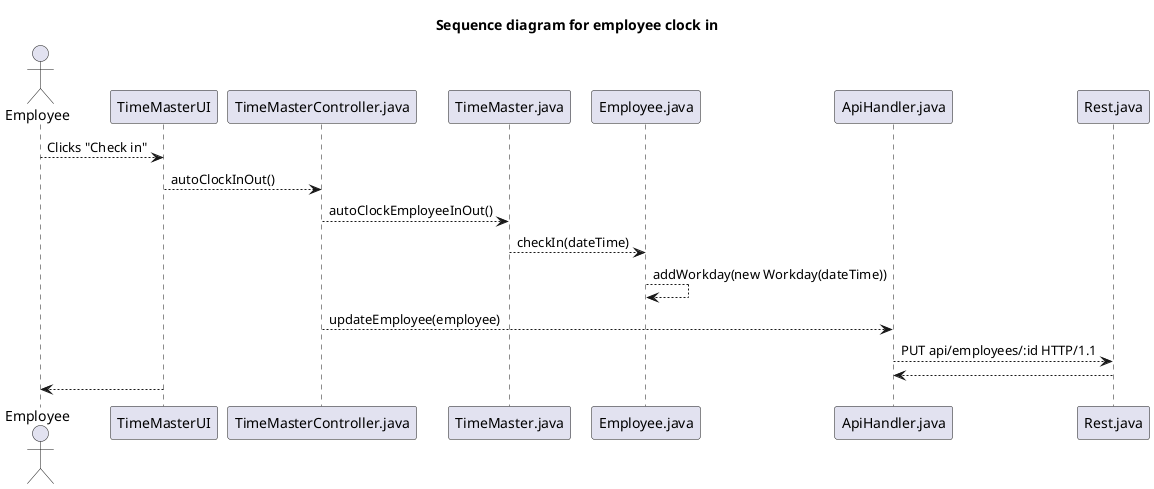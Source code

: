 @startuml Time Master

title Sequence diagram for employee clock in
actor Employee

Employee --> TimeMasterUI : Clicks "Check in"
TimeMasterUI --> TimeMasterController.java : autoClockInOut()
TimeMasterController.java --> TimeMaster.java : autoClockEmployeeInOut()
TimeMaster.java --> Employee.java : checkIn(dateTime)
Employee.java --> Employee.java : addWorkday(new Workday(dateTime))
TimeMasterController.java --> ApiHandler.java : updateEmployee(employee)
ApiHandler.java --> Rest.java : PUT api/employees/:id HTTP/1.1
Rest.java --> ApiHandler.java : 

TimeMasterUI --> Employee : 

@enduml